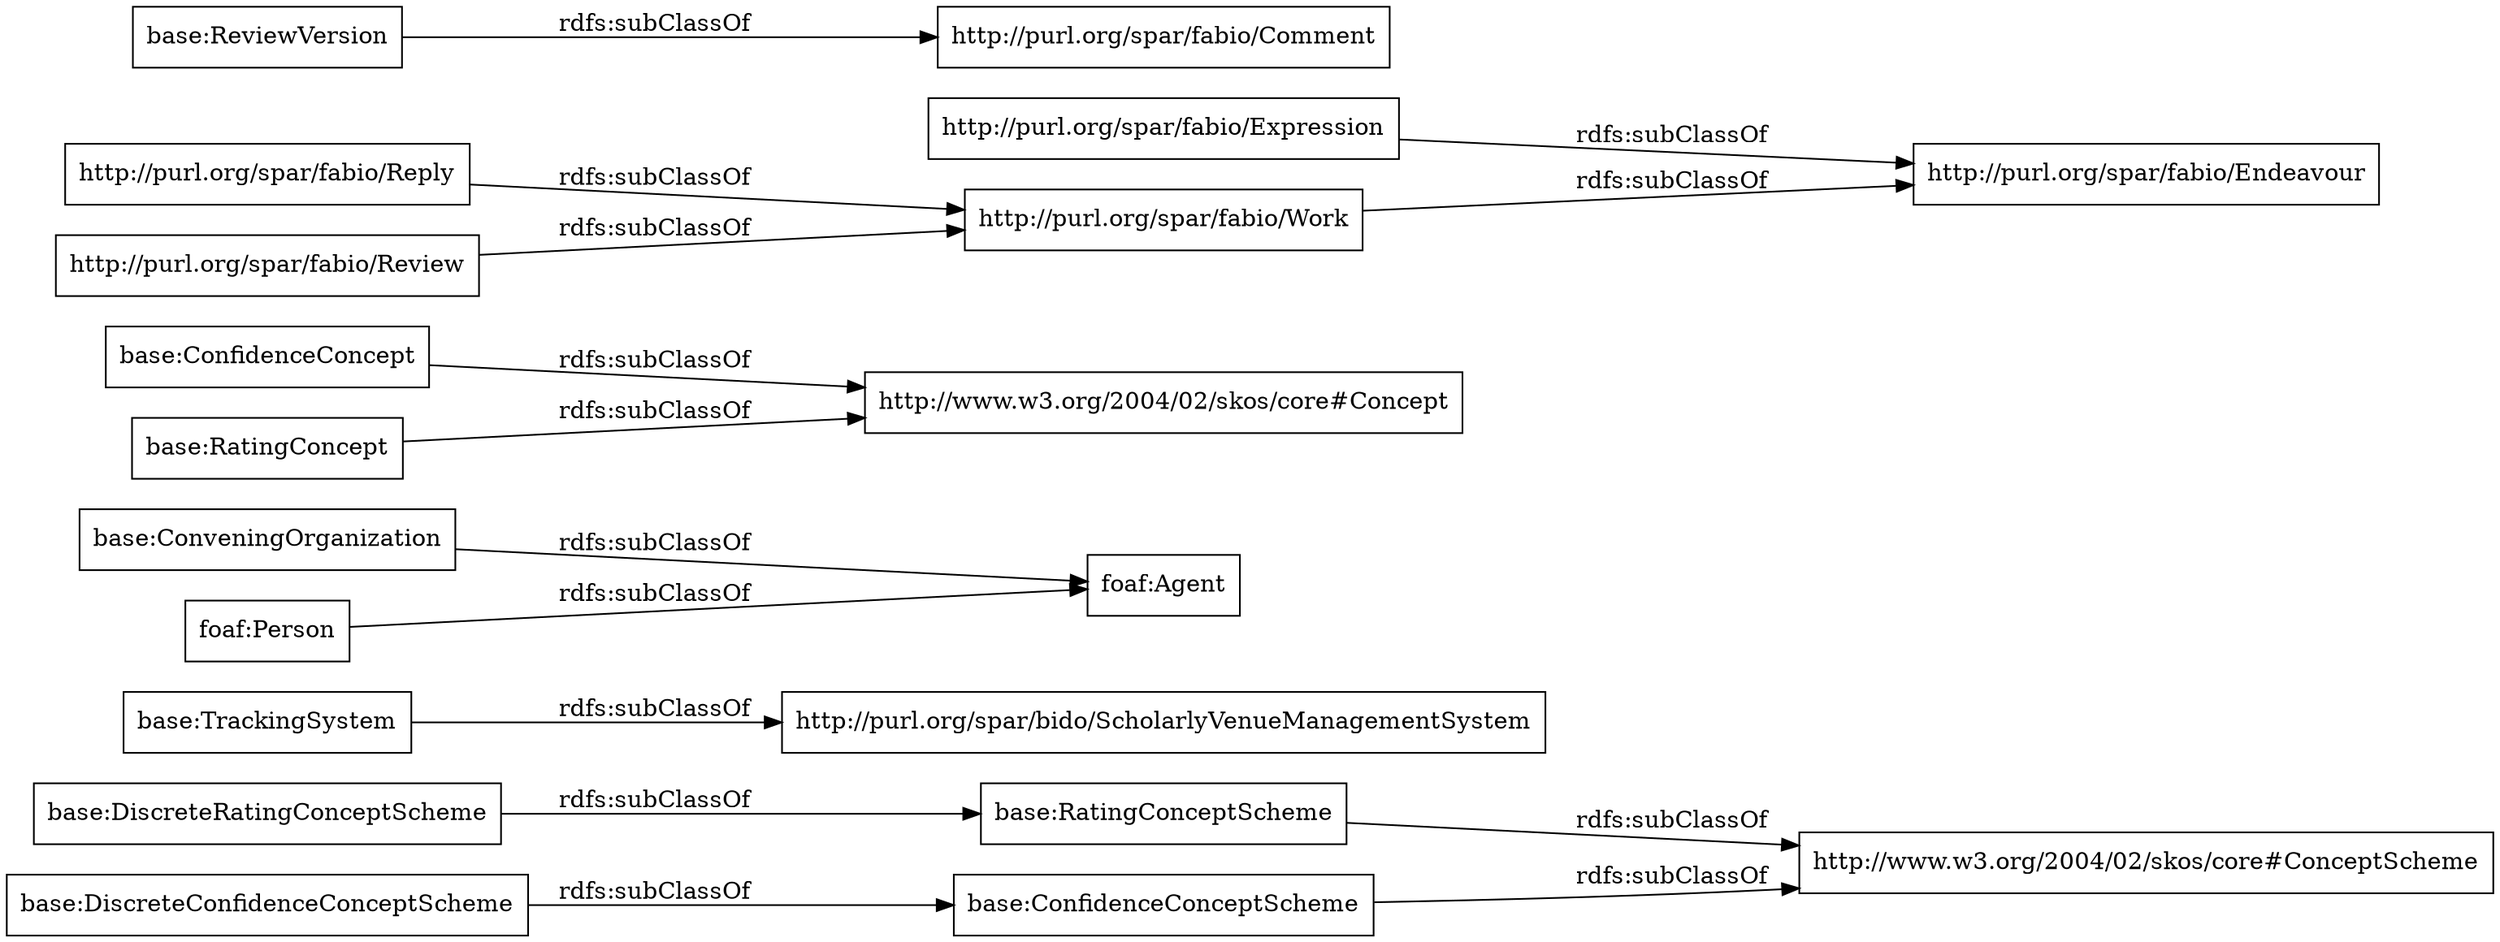 digraph ar2dtool_diagram { 
rankdir=LR;
size="1000"
node [shape = rectangle, color="black"]; "base:ConfidenceConceptScheme" "http://purl.org/spar/bido/ScholarlyVenueManagementSystem" "base:ConveningOrganization" "base:ConfidenceConcept" "foaf:Agent" "http://purl.org/spar/fabio/Expression" "base:ReviewVersion" "http://purl.org/spar/fabio/Work" "base:RatingConcept" "http://purl.org/spar/fabio/Endeavour" "base:DiscreteRatingConceptScheme" "http://www.w3.org/2004/02/skos/core#ConceptScheme" "base:TrackingSystem" "foaf:Person" "http://purl.org/spar/fabio/Reply" "base:DiscreteConfidenceConceptScheme" "base:RatingConceptScheme" "http://www.w3.org/2004/02/skos/core#Concept" "http://purl.org/spar/fabio/Review" ; /*classes style*/
	"base:ConfidenceConcept" -> "http://www.w3.org/2004/02/skos/core#Concept" [ label = "rdfs:subClassOf" ];
	"base:DiscreteConfidenceConceptScheme" -> "base:ConfidenceConceptScheme" [ label = "rdfs:subClassOf" ];
	"http://purl.org/spar/fabio/Reply" -> "http://purl.org/spar/fabio/Work" [ label = "rdfs:subClassOf" ];
	"http://purl.org/spar/fabio/Expression" -> "http://purl.org/spar/fabio/Endeavour" [ label = "rdfs:subClassOf" ];
	"base:ConfidenceConceptScheme" -> "http://www.w3.org/2004/02/skos/core#ConceptScheme" [ label = "rdfs:subClassOf" ];
	"base:RatingConcept" -> "http://www.w3.org/2004/02/skos/core#Concept" [ label = "rdfs:subClassOf" ];
	"base:ReviewVersion" -> "http://purl.org/spar/fabio/Comment" [ label = "rdfs:subClassOf" ];
	"foaf:Person" -> "foaf:Agent" [ label = "rdfs:subClassOf" ];
	"http://purl.org/spar/fabio/Review" -> "http://purl.org/spar/fabio/Work" [ label = "rdfs:subClassOf" ];
	"base:DiscreteRatingConceptScheme" -> "base:RatingConceptScheme" [ label = "rdfs:subClassOf" ];
	"base:TrackingSystem" -> "http://purl.org/spar/bido/ScholarlyVenueManagementSystem" [ label = "rdfs:subClassOf" ];
	"base:ConveningOrganization" -> "foaf:Agent" [ label = "rdfs:subClassOf" ];
	"http://purl.org/spar/fabio/Work" -> "http://purl.org/spar/fabio/Endeavour" [ label = "rdfs:subClassOf" ];
	"base:RatingConceptScheme" -> "http://www.w3.org/2004/02/skos/core#ConceptScheme" [ label = "rdfs:subClassOf" ];

}
